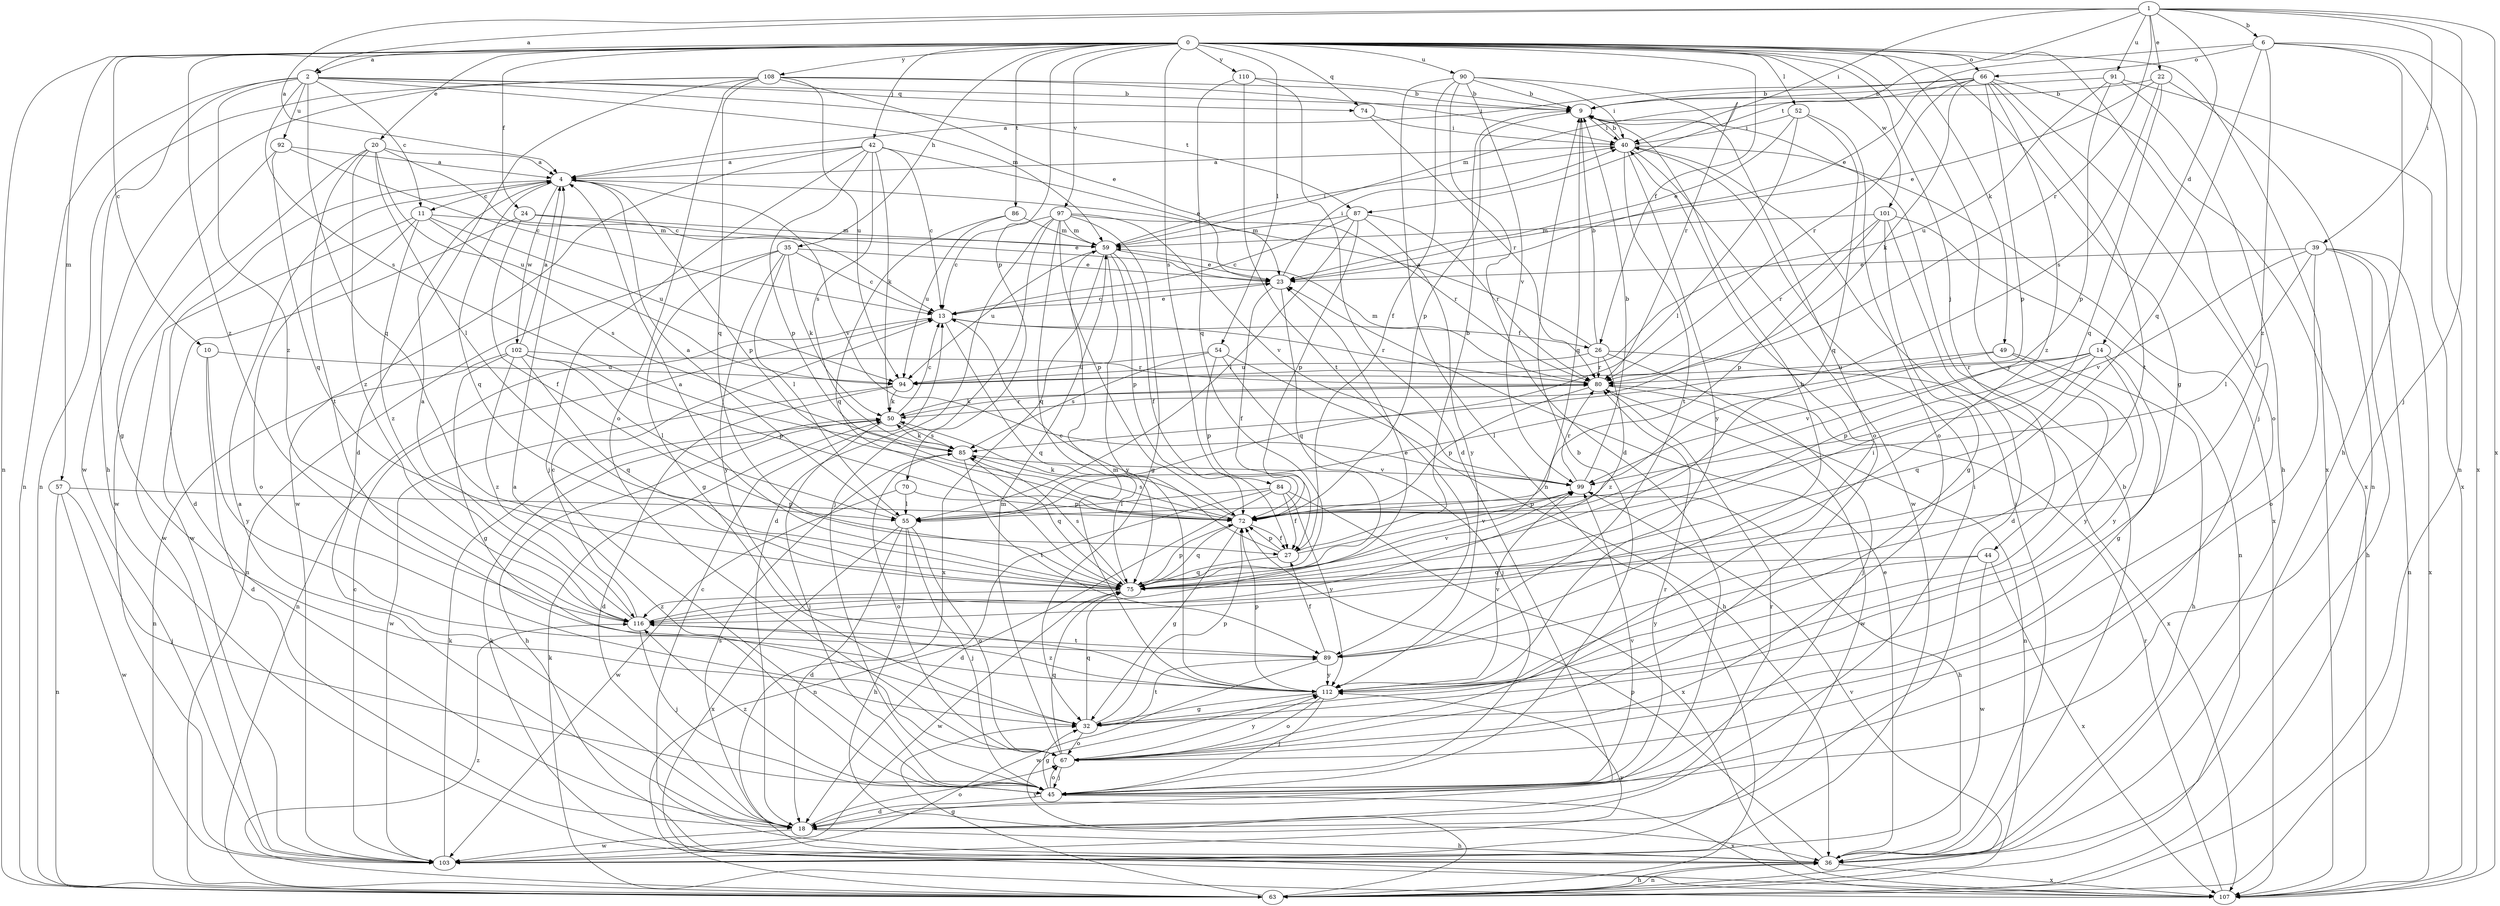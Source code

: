 strict digraph  {
0;
1;
2;
4;
6;
9;
10;
11;
13;
14;
18;
20;
22;
23;
24;
26;
27;
32;
35;
36;
39;
40;
42;
44;
45;
49;
50;
52;
54;
55;
57;
59;
63;
66;
67;
70;
72;
74;
75;
80;
84;
85;
86;
87;
89;
90;
91;
92;
94;
97;
99;
101;
102;
103;
107;
108;
110;
112;
116;
0 -> 2  [label=a];
0 -> 10  [label=c];
0 -> 20  [label=e];
0 -> 24  [label=f];
0 -> 26  [label=f];
0 -> 32  [label=g];
0 -> 35  [label=h];
0 -> 42  [label=j];
0 -> 44  [label=j];
0 -> 45  [label=j];
0 -> 49  [label=k];
0 -> 52  [label=l];
0 -> 54  [label=l];
0 -> 57  [label=m];
0 -> 63  [label=n];
0 -> 66  [label=o];
0 -> 70  [label=p];
0 -> 74  [label=q];
0 -> 84  [label=s];
0 -> 86  [label=t];
0 -> 90  [label=u];
0 -> 97  [label=v];
0 -> 101  [label=w];
0 -> 107  [label=x];
0 -> 108  [label=y];
0 -> 110  [label=y];
0 -> 112  [label=y];
0 -> 116  [label=z];
1 -> 2  [label=a];
1 -> 4  [label=a];
1 -> 6  [label=b];
1 -> 14  [label=d];
1 -> 22  [label=e];
1 -> 39  [label=i];
1 -> 40  [label=i];
1 -> 45  [label=j];
1 -> 80  [label=r];
1 -> 87  [label=t];
1 -> 91  [label=u];
1 -> 107  [label=x];
2 -> 9  [label=b];
2 -> 11  [label=c];
2 -> 36  [label=h];
2 -> 59  [label=m];
2 -> 63  [label=n];
2 -> 74  [label=q];
2 -> 75  [label=q];
2 -> 85  [label=s];
2 -> 87  [label=t];
2 -> 92  [label=u];
2 -> 116  [label=z];
4 -> 11  [label=c];
4 -> 18  [label=d];
4 -> 72  [label=p];
4 -> 75  [label=q];
4 -> 99  [label=v];
4 -> 102  [label=w];
6 -> 23  [label=e];
6 -> 36  [label=h];
6 -> 63  [label=n];
6 -> 66  [label=o];
6 -> 75  [label=q];
6 -> 107  [label=x];
6 -> 116  [label=z];
9 -> 40  [label=i];
9 -> 67  [label=o];
9 -> 72  [label=p];
9 -> 75  [label=q];
10 -> 18  [label=d];
10 -> 94  [label=u];
10 -> 112  [label=y];
11 -> 59  [label=m];
11 -> 67  [label=o];
11 -> 85  [label=s];
11 -> 94  [label=u];
11 -> 103  [label=w];
11 -> 116  [label=z];
13 -> 23  [label=e];
13 -> 26  [label=f];
13 -> 63  [label=n];
13 -> 75  [label=q];
13 -> 80  [label=r];
14 -> 32  [label=g];
14 -> 72  [label=p];
14 -> 75  [label=q];
14 -> 80  [label=r];
14 -> 99  [label=v];
14 -> 112  [label=y];
18 -> 4  [label=a];
18 -> 36  [label=h];
18 -> 40  [label=i];
18 -> 67  [label=o];
18 -> 80  [label=r];
18 -> 85  [label=s];
18 -> 103  [label=w];
20 -> 4  [label=a];
20 -> 13  [label=c];
20 -> 55  [label=l];
20 -> 89  [label=t];
20 -> 94  [label=u];
20 -> 103  [label=w];
20 -> 116  [label=z];
22 -> 9  [label=b];
22 -> 23  [label=e];
22 -> 63  [label=n];
22 -> 75  [label=q];
22 -> 85  [label=s];
23 -> 13  [label=c];
23 -> 27  [label=f];
23 -> 40  [label=i];
23 -> 75  [label=q];
24 -> 23  [label=e];
24 -> 27  [label=f];
24 -> 59  [label=m];
24 -> 103  [label=w];
26 -> 4  [label=a];
26 -> 9  [label=b];
26 -> 45  [label=j];
26 -> 80  [label=r];
26 -> 94  [label=u];
26 -> 107  [label=x];
26 -> 116  [label=z];
27 -> 9  [label=b];
27 -> 13  [label=c];
27 -> 72  [label=p];
27 -> 75  [label=q];
27 -> 99  [label=v];
32 -> 67  [label=o];
32 -> 72  [label=p];
32 -> 75  [label=q];
32 -> 89  [label=t];
35 -> 13  [label=c];
35 -> 23  [label=e];
35 -> 32  [label=g];
35 -> 50  [label=k];
35 -> 55  [label=l];
35 -> 63  [label=n];
35 -> 112  [label=y];
36 -> 9  [label=b];
36 -> 13  [label=c];
36 -> 23  [label=e];
36 -> 40  [label=i];
36 -> 50  [label=k];
36 -> 63  [label=n];
36 -> 72  [label=p];
36 -> 107  [label=x];
39 -> 23  [label=e];
39 -> 36  [label=h];
39 -> 55  [label=l];
39 -> 63  [label=n];
39 -> 67  [label=o];
39 -> 99  [label=v];
39 -> 107  [label=x];
40 -> 4  [label=a];
40 -> 9  [label=b];
40 -> 89  [label=t];
40 -> 103  [label=w];
40 -> 107  [label=x];
40 -> 112  [label=y];
42 -> 4  [label=a];
42 -> 13  [label=c];
42 -> 23  [label=e];
42 -> 45  [label=j];
42 -> 50  [label=k];
42 -> 72  [label=p];
42 -> 85  [label=s];
42 -> 103  [label=w];
44 -> 75  [label=q];
44 -> 103  [label=w];
44 -> 107  [label=x];
44 -> 112  [label=y];
45 -> 4  [label=a];
45 -> 9  [label=b];
45 -> 18  [label=d];
45 -> 32  [label=g];
45 -> 67  [label=o];
45 -> 80  [label=r];
45 -> 99  [label=v];
45 -> 107  [label=x];
45 -> 116  [label=z];
49 -> 36  [label=h];
49 -> 55  [label=l];
49 -> 94  [label=u];
49 -> 112  [label=y];
50 -> 13  [label=c];
50 -> 36  [label=h];
50 -> 45  [label=j];
50 -> 80  [label=r];
50 -> 85  [label=s];
52 -> 23  [label=e];
52 -> 40  [label=i];
52 -> 55  [label=l];
52 -> 67  [label=o];
52 -> 75  [label=q];
54 -> 36  [label=h];
54 -> 45  [label=j];
54 -> 72  [label=p];
54 -> 85  [label=s];
54 -> 94  [label=u];
55 -> 4  [label=a];
55 -> 18  [label=d];
55 -> 36  [label=h];
55 -> 45  [label=j];
55 -> 67  [label=o];
55 -> 107  [label=x];
57 -> 45  [label=j];
57 -> 63  [label=n];
57 -> 72  [label=p];
57 -> 103  [label=w];
59 -> 23  [label=e];
59 -> 27  [label=f];
59 -> 40  [label=i];
59 -> 72  [label=p];
59 -> 94  [label=u];
59 -> 107  [label=x];
59 -> 112  [label=y];
63 -> 32  [label=g];
63 -> 36  [label=h];
63 -> 99  [label=v];
63 -> 112  [label=y];
63 -> 116  [label=z];
66 -> 4  [label=a];
66 -> 9  [label=b];
66 -> 50  [label=k];
66 -> 59  [label=m];
66 -> 67  [label=o];
66 -> 72  [label=p];
66 -> 80  [label=r];
66 -> 89  [label=t];
66 -> 107  [label=x];
66 -> 116  [label=z];
67 -> 40  [label=i];
67 -> 45  [label=j];
67 -> 59  [label=m];
67 -> 75  [label=q];
67 -> 112  [label=y];
70 -> 55  [label=l];
70 -> 72  [label=p];
70 -> 103  [label=w];
72 -> 27  [label=f];
72 -> 32  [label=g];
72 -> 50  [label=k];
72 -> 75  [label=q];
72 -> 85  [label=s];
74 -> 40  [label=i];
74 -> 80  [label=r];
75 -> 4  [label=a];
75 -> 72  [label=p];
75 -> 85  [label=s];
75 -> 99  [label=v];
75 -> 103  [label=w];
75 -> 116  [label=z];
80 -> 50  [label=k];
80 -> 59  [label=m];
80 -> 63  [label=n];
80 -> 72  [label=p];
80 -> 103  [label=w];
84 -> 18  [label=d];
84 -> 27  [label=f];
84 -> 55  [label=l];
84 -> 63  [label=n];
84 -> 107  [label=x];
84 -> 112  [label=y];
85 -> 50  [label=k];
85 -> 67  [label=o];
85 -> 75  [label=q];
85 -> 89  [label=t];
85 -> 99  [label=v];
86 -> 59  [label=m];
86 -> 75  [label=q];
86 -> 94  [label=u];
87 -> 13  [label=c];
87 -> 55  [label=l];
87 -> 59  [label=m];
87 -> 72  [label=p];
87 -> 80  [label=r];
87 -> 112  [label=y];
89 -> 9  [label=b];
89 -> 27  [label=f];
89 -> 103  [label=w];
89 -> 112  [label=y];
90 -> 9  [label=b];
90 -> 18  [label=d];
90 -> 27  [label=f];
90 -> 40  [label=i];
90 -> 63  [label=n];
90 -> 80  [label=r];
90 -> 99  [label=v];
91 -> 9  [label=b];
91 -> 36  [label=h];
91 -> 72  [label=p];
91 -> 94  [label=u];
91 -> 107  [label=x];
92 -> 4  [label=a];
92 -> 13  [label=c];
92 -> 32  [label=g];
92 -> 75  [label=q];
94 -> 18  [label=d];
94 -> 50  [label=k];
94 -> 103  [label=w];
97 -> 13  [label=c];
97 -> 18  [label=d];
97 -> 32  [label=g];
97 -> 45  [label=j];
97 -> 59  [label=m];
97 -> 72  [label=p];
97 -> 75  [label=q];
97 -> 80  [label=r];
97 -> 99  [label=v];
99 -> 9  [label=b];
99 -> 36  [label=h];
99 -> 72  [label=p];
99 -> 80  [label=r];
101 -> 18  [label=d];
101 -> 32  [label=g];
101 -> 59  [label=m];
101 -> 63  [label=n];
101 -> 72  [label=p];
101 -> 80  [label=r];
102 -> 4  [label=a];
102 -> 32  [label=g];
102 -> 55  [label=l];
102 -> 63  [label=n];
102 -> 72  [label=p];
102 -> 75  [label=q];
102 -> 80  [label=r];
102 -> 116  [label=z];
103 -> 13  [label=c];
103 -> 50  [label=k];
103 -> 112  [label=y];
107 -> 50  [label=k];
107 -> 80  [label=r];
108 -> 9  [label=b];
108 -> 18  [label=d];
108 -> 23  [label=e];
108 -> 40  [label=i];
108 -> 63  [label=n];
108 -> 67  [label=o];
108 -> 75  [label=q];
108 -> 94  [label=u];
108 -> 103  [label=w];
110 -> 9  [label=b];
110 -> 18  [label=d];
110 -> 75  [label=q];
110 -> 89  [label=t];
112 -> 32  [label=g];
112 -> 45  [label=j];
112 -> 59  [label=m];
112 -> 67  [label=o];
112 -> 72  [label=p];
112 -> 99  [label=v];
112 -> 116  [label=z];
116 -> 4  [label=a];
116 -> 13  [label=c];
116 -> 23  [label=e];
116 -> 45  [label=j];
116 -> 89  [label=t];
}
